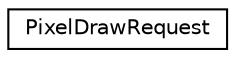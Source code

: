 digraph "Graphical Class Hierarchy"
{
 // LATEX_PDF_SIZE
  edge [fontname="Helvetica",fontsize="10",labelfontname="Helvetica",labelfontsize="10"];
  node [fontname="Helvetica",fontsize="10",shape=record];
  rankdir="LR";
  Node0 [label="PixelDrawRequest",height=0.2,width=0.4,color="black", fillcolor="white", style="filled",URL="$structPixelDrawRequest.html",tooltip=" "];
}
